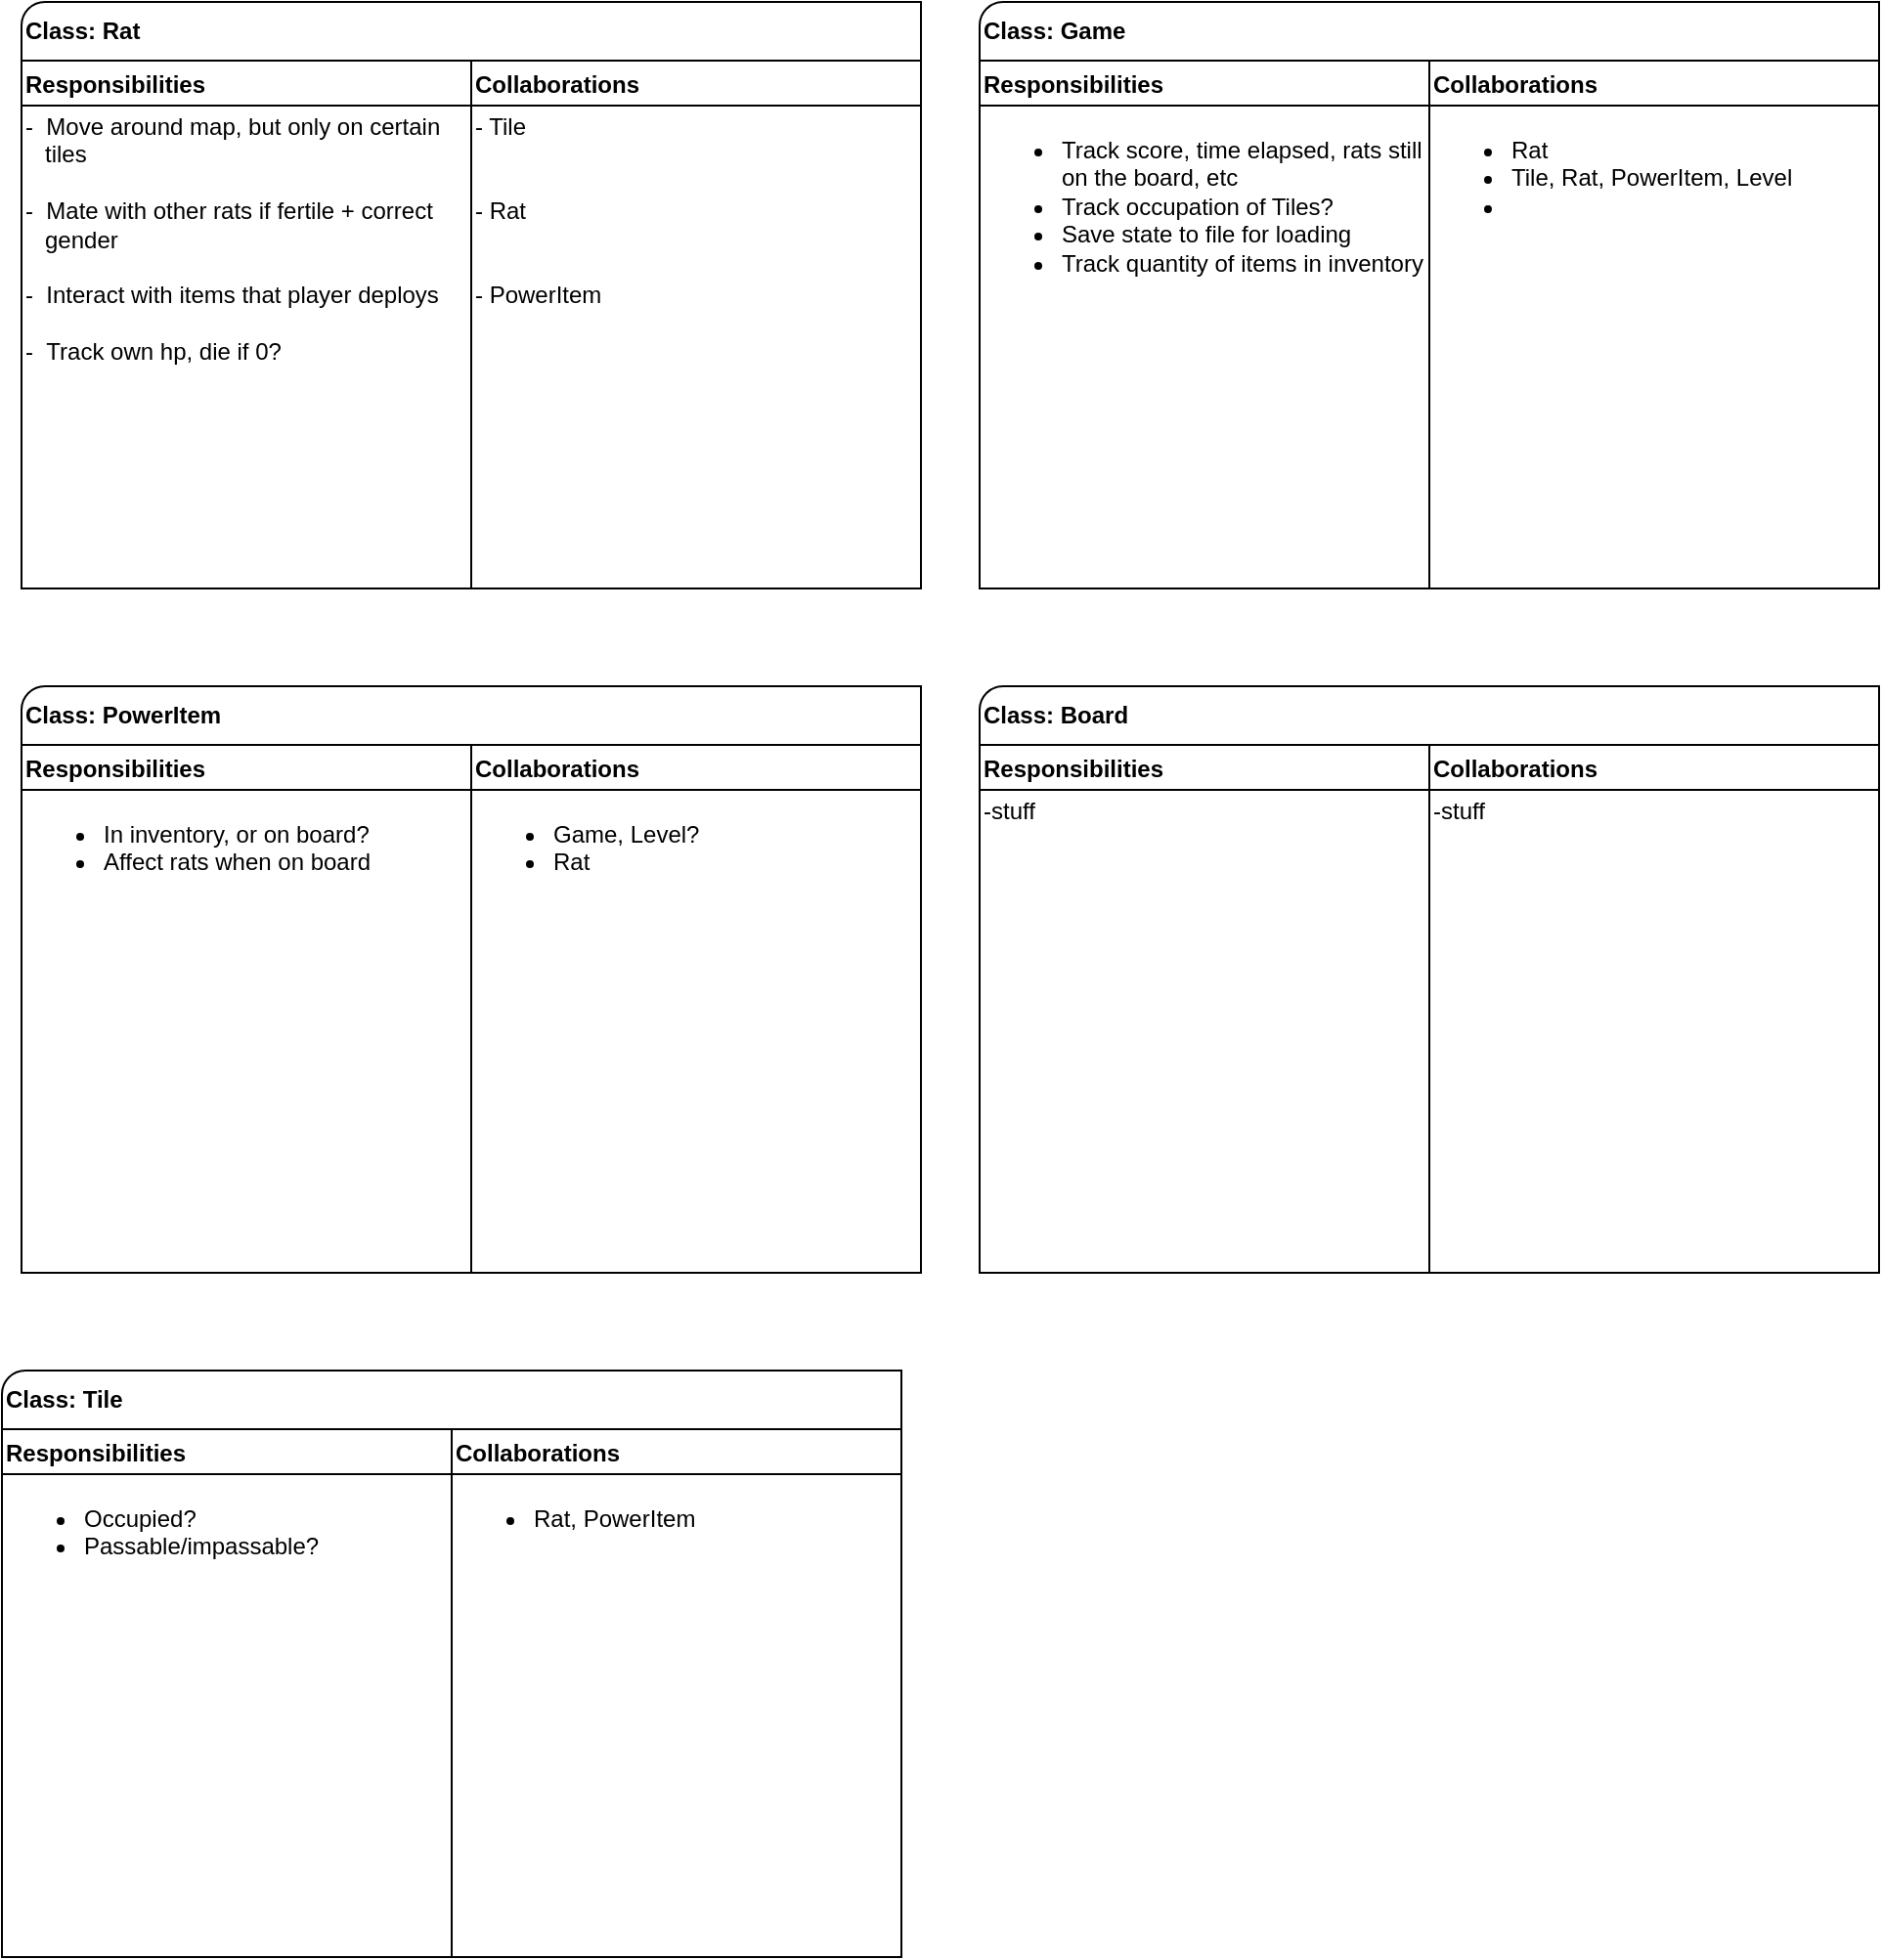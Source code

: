 <mxfile version="15.5.3" type="github">
  <diagram id="zpcQQFXpKKOXDBpBT5Iq" name="Page-1">
    <mxGraphModel dx="1324" dy="1011" grid="1" gridSize="10" guides="1" tooltips="1" connect="1" arrows="1" fold="1" page="1" pageScale="1" pageWidth="827" pageHeight="1169" math="0" shadow="0">
      <root>
        <mxCell id="0" />
        <mxCell id="1" parent="0" />
        <mxCell id="c7Za7BFch5kh-YGNbLE7-1" value="" style="group" vertex="1" connectable="0" parent="1">
          <mxGeometry x="70" y="60" width="460" height="300" as="geometry" />
        </mxCell>
        <mxCell id="aV5-zZEt5HdxQ8EFgEAb-17" value="Responsibilities" style="swimlane;align=left;" parent="c7Za7BFch5kh-YGNbLE7-1" vertex="1">
          <mxGeometry y="30" width="230" height="270.0" as="geometry" />
        </mxCell>
        <mxCell id="c7Za7BFch5kh-YGNbLE7-19" value="- &amp;nbsp;Move around map, but only on certain&lt;br&gt;&amp;nbsp; &amp;nbsp;tiles&lt;br&gt;&lt;br&gt;- &amp;nbsp;Mate with other rats if fertile + correct&lt;br&gt;&amp;nbsp; &amp;nbsp;gender&lt;br&gt;&lt;br&gt;- &amp;nbsp;Interact with items that player deploys&lt;br&gt;&lt;br&gt;- &amp;nbsp;Track own hp, die if 0?" style="text;html=1;strokeColor=none;fillColor=none;align=left;verticalAlign=top;whiteSpace=wrap;rounded=0;labelPosition=center;verticalLabelPosition=middle;" vertex="1" parent="aV5-zZEt5HdxQ8EFgEAb-17">
          <mxGeometry y="20" width="230" height="250" as="geometry" />
        </mxCell>
        <mxCell id="aV5-zZEt5HdxQ8EFgEAb-18" value="Collaborations" style="swimlane;align=left;" parent="c7Za7BFch5kh-YGNbLE7-1" vertex="1">
          <mxGeometry x="230" y="30" width="230" height="270.0" as="geometry" />
        </mxCell>
        <mxCell id="c7Za7BFch5kh-YGNbLE7-22" value="- Tile&lt;br&gt;&lt;br&gt;&lt;br&gt;- Rat&lt;br&gt;&lt;br&gt;&lt;br&gt;- PowerItem" style="text;html=1;strokeColor=none;fillColor=none;align=left;verticalAlign=top;whiteSpace=wrap;rounded=0;" vertex="1" parent="aV5-zZEt5HdxQ8EFgEAb-18">
          <mxGeometry y="20" width="230" height="250" as="geometry" />
        </mxCell>
        <mxCell id="aV5-zZEt5HdxQ8EFgEAb-22" value="&lt;b&gt;Class: Rat&lt;/b&gt;" style="verticalLabelPosition=middle;verticalAlign=middle;html=1;shape=mxgraph.basic.corner_round_rect;dx=6;labelPosition=center;align=left;" parent="c7Za7BFch5kh-YGNbLE7-1" vertex="1">
          <mxGeometry width="460" height="30" as="geometry" />
        </mxCell>
        <mxCell id="c7Za7BFch5kh-YGNbLE7-2" value="" style="group" vertex="1" connectable="0" parent="1">
          <mxGeometry x="70" y="410" width="460" height="300.0" as="geometry" />
        </mxCell>
        <mxCell id="c7Za7BFch5kh-YGNbLE7-3" value="Responsibilities" style="swimlane;align=left;" vertex="1" parent="c7Za7BFch5kh-YGNbLE7-2">
          <mxGeometry y="30" width="460" height="270.0" as="geometry" />
        </mxCell>
        <mxCell id="c7Za7BFch5kh-YGNbLE7-27" value="&lt;ul&gt;&lt;li&gt;In inventory, or on board?&lt;/li&gt;&lt;li&gt;Affect rats when on board&lt;/li&gt;&lt;/ul&gt;" style="text;html=1;strokeColor=none;fillColor=none;align=left;verticalAlign=top;whiteSpace=wrap;rounded=0;labelPosition=center;verticalLabelPosition=middle;" vertex="1" parent="c7Za7BFch5kh-YGNbLE7-3">
          <mxGeometry y="20" width="230" height="250" as="geometry" />
        </mxCell>
        <mxCell id="c7Za7BFch5kh-YGNbLE7-28" value="&lt;ul&gt;&lt;li&gt;Game, Level?&lt;br&gt;&lt;/li&gt;&lt;li&gt;Rat&lt;/li&gt;&lt;/ul&gt;" style="text;html=1;strokeColor=none;fillColor=none;align=left;verticalAlign=top;whiteSpace=wrap;rounded=0;" vertex="1" parent="c7Za7BFch5kh-YGNbLE7-3">
          <mxGeometry x="230" y="20" width="230" height="250" as="geometry" />
        </mxCell>
        <mxCell id="c7Za7BFch5kh-YGNbLE7-4" value="Collaborations" style="swimlane;align=left;" vertex="1" parent="c7Za7BFch5kh-YGNbLE7-2">
          <mxGeometry x="230" y="30" width="230" height="270.0" as="geometry" />
        </mxCell>
        <mxCell id="c7Za7BFch5kh-YGNbLE7-5" value="&lt;b&gt;Class: PowerItem&lt;/b&gt;" style="verticalLabelPosition=middle;verticalAlign=middle;html=1;shape=mxgraph.basic.corner_round_rect;dx=6;labelPosition=center;align=left;" vertex="1" parent="c7Za7BFch5kh-YGNbLE7-2">
          <mxGeometry width="460" height="30" as="geometry" />
        </mxCell>
        <mxCell id="c7Za7BFch5kh-YGNbLE7-6" value="" style="group" vertex="1" connectable="0" parent="1">
          <mxGeometry x="60" y="760" width="460" height="300.0" as="geometry" />
        </mxCell>
        <mxCell id="c7Za7BFch5kh-YGNbLE7-7" value="Responsibilities" style="swimlane;align=left;" vertex="1" parent="c7Za7BFch5kh-YGNbLE7-6">
          <mxGeometry y="30" width="460" height="270.0" as="geometry" />
        </mxCell>
        <mxCell id="c7Za7BFch5kh-YGNbLE7-31" value="&lt;ul&gt;&lt;li&gt;Occupied?&lt;br&gt;&lt;/li&gt;&lt;li&gt;Passable/impassable?&lt;/li&gt;&lt;/ul&gt;" style="text;html=1;strokeColor=none;fillColor=none;align=left;verticalAlign=top;whiteSpace=wrap;rounded=0;labelPosition=center;verticalLabelPosition=middle;" vertex="1" parent="c7Za7BFch5kh-YGNbLE7-7">
          <mxGeometry y="20" width="230" height="250" as="geometry" />
        </mxCell>
        <mxCell id="c7Za7BFch5kh-YGNbLE7-32" value="&lt;ul&gt;&lt;li&gt;Rat, PowerItem&lt;br&gt;&lt;/li&gt;&lt;/ul&gt;" style="text;html=1;strokeColor=none;fillColor=none;align=left;verticalAlign=top;whiteSpace=wrap;rounded=0;" vertex="1" parent="c7Za7BFch5kh-YGNbLE7-7">
          <mxGeometry x="230" y="20" width="230" height="250" as="geometry" />
        </mxCell>
        <mxCell id="c7Za7BFch5kh-YGNbLE7-8" value="Collaborations" style="swimlane;align=left;" vertex="1" parent="c7Za7BFch5kh-YGNbLE7-6">
          <mxGeometry x="230" y="30" width="230" height="270.0" as="geometry" />
        </mxCell>
        <mxCell id="c7Za7BFch5kh-YGNbLE7-9" value="&lt;b&gt;Class: Tile&lt;/b&gt;&lt;span style=&quot;color: rgba(0 , 0 , 0 , 0) ; font-family: monospace ; font-size: 0px&quot;&gt;%3CmxGraphModel%3E%3Croot%3E%3CmxCell%20id%3D%220%22%2F%3E%3CmxCell%20id%3D%221%22%20parent%3D%220%22%2F%3E%3CmxCell%20id%3D%222%22%20value%3D%22%22%20style%3D%22group%22%20vertex%3D%221%22%20connectable%3D%220%22%20parent%3D%221%22%3E%3CmxGeometry%20x%3D%2270%22%20y%3D%2260%22%20width%3D%22460%22%20height%3D%22300%22%20as%3D%22geometry%22%2F%3E%3C%2FmxCell%3E%3CmxCell%20id%3D%223%22%20value%3D%22Responsibilities%22%20style%3D%22swimlane%3Balign%3Dleft%3B%22%20vertex%3D%221%22%20parent%3D%222%22%3E%3CmxGeometry%20y%3D%2230%22%20width%3D%22230%22%20height%3D%22270.0%22%20as%3D%22geometry%22%2F%3E%3C%2FmxCell%3E%3CmxCell%20id%3D%224%22%20value%3D%22Collaborations%22%20style%3D%22swimlane%3Balign%3Dleft%3B%22%20vertex%3D%221%22%20parent%3D%222%22%3E%3CmxGeometry%20x%3D%22230%22%20y%3D%2230%22%20width%3D%22230%22%20height%3D%22270.0%22%20as%3D%22geometry%22%2F%3E%3C%2FmxCell%3E%3CmxCell%20id%3D%225%22%20value%3D%22%26lt%3Bb%26gt%3BClass%3A%26lt%3B%2Fb%26gt%3B%22%20style%3D%22verticalLabelPosition%3Dmiddle%3BverticalAlign%3Dmiddle%3Bhtml%3D1%3Bshape%3Dmxgraph.basic.corner_round_rect%3Bdx%3D6%3BlabelPosition%3Dcenter%3Balign%3Dleft%3B%22%20vertex%3D%221%22%20parent%3D%222%22%3E%3CmxGeometry%20width%3D%22460%22%20height%3D%2230%22%20as%3D%22geometry%22%2F%3E%3C%2FmxCell%3E%3C%2Froot%3E%3C%2FmxGraphModel%3E&lt;/span&gt;" style="verticalLabelPosition=middle;verticalAlign=middle;html=1;shape=mxgraph.basic.corner_round_rect;dx=6;labelPosition=center;align=left;" vertex="1" parent="c7Za7BFch5kh-YGNbLE7-6">
          <mxGeometry width="460" height="30" as="geometry" />
        </mxCell>
        <mxCell id="c7Za7BFch5kh-YGNbLE7-10" value="" style="group" vertex="1" connectable="0" parent="1">
          <mxGeometry x="560" y="60" width="460" height="300" as="geometry" />
        </mxCell>
        <mxCell id="c7Za7BFch5kh-YGNbLE7-11" value="Responsibilities" style="swimlane;align=left;" vertex="1" parent="c7Za7BFch5kh-YGNbLE7-10">
          <mxGeometry y="30" width="230" height="270.0" as="geometry" />
        </mxCell>
        <mxCell id="c7Za7BFch5kh-YGNbLE7-12" value="Collaborations" style="swimlane;align=left;" vertex="1" parent="c7Za7BFch5kh-YGNbLE7-10">
          <mxGeometry x="230" y="30" width="230" height="270.0" as="geometry" />
        </mxCell>
        <mxCell id="c7Za7BFch5kh-YGNbLE7-23" value="&lt;ul&gt;&lt;li&gt;Track score, time elapsed, rats still on the board, etc&lt;/li&gt;&lt;li&gt;Track occupation of Tiles?&lt;/li&gt;&lt;li&gt;Save state to file for loading&lt;/li&gt;&lt;li&gt;Track quantity of items in inventory&lt;/li&gt;&lt;/ul&gt;" style="text;html=1;strokeColor=none;fillColor=none;align=left;verticalAlign=top;whiteSpace=wrap;rounded=0;labelPosition=center;verticalLabelPosition=middle;" vertex="1" parent="c7Za7BFch5kh-YGNbLE7-12">
          <mxGeometry x="-230" y="20" width="230" height="250" as="geometry" />
        </mxCell>
        <mxCell id="c7Za7BFch5kh-YGNbLE7-24" value="&lt;ul&gt;&lt;li&gt;Rat&lt;/li&gt;&lt;li&gt;Tile, Rat, PowerItem, Level&lt;br&gt;&lt;/li&gt;&lt;li&gt;&lt;br&gt;&lt;/li&gt;&lt;/ul&gt;" style="text;html=1;strokeColor=none;fillColor=none;align=left;verticalAlign=top;whiteSpace=wrap;rounded=0;" vertex="1" parent="c7Za7BFch5kh-YGNbLE7-12">
          <mxGeometry y="20" width="230" height="250" as="geometry" />
        </mxCell>
        <mxCell id="c7Za7BFch5kh-YGNbLE7-13" value="&lt;b&gt;Class: Game&lt;/b&gt;" style="verticalLabelPosition=middle;verticalAlign=middle;html=1;shape=mxgraph.basic.corner_round_rect;dx=6;labelPosition=center;align=left;" vertex="1" parent="c7Za7BFch5kh-YGNbLE7-10">
          <mxGeometry width="460" height="30" as="geometry" />
        </mxCell>
        <mxCell id="c7Za7BFch5kh-YGNbLE7-14" value="" style="group" vertex="1" connectable="0" parent="1">
          <mxGeometry x="560" y="410" width="460" height="300.0" as="geometry" />
        </mxCell>
        <mxCell id="c7Za7BFch5kh-YGNbLE7-15" value="Responsibilities" style="swimlane;align=left;" vertex="1" parent="c7Za7BFch5kh-YGNbLE7-14">
          <mxGeometry y="30" width="460" height="270.0" as="geometry" />
        </mxCell>
        <mxCell id="c7Za7BFch5kh-YGNbLE7-29" value="-stuff" style="text;html=1;strokeColor=none;fillColor=none;align=left;verticalAlign=top;whiteSpace=wrap;rounded=0;labelPosition=center;verticalLabelPosition=middle;" vertex="1" parent="c7Za7BFch5kh-YGNbLE7-15">
          <mxGeometry y="20" width="230" height="250" as="geometry" />
        </mxCell>
        <mxCell id="c7Za7BFch5kh-YGNbLE7-30" value="-stuff" style="text;html=1;strokeColor=none;fillColor=none;align=left;verticalAlign=top;whiteSpace=wrap;rounded=0;" vertex="1" parent="c7Za7BFch5kh-YGNbLE7-15">
          <mxGeometry x="230" y="20" width="230" height="250" as="geometry" />
        </mxCell>
        <mxCell id="c7Za7BFch5kh-YGNbLE7-16" value="Collaborations" style="swimlane;align=left;" vertex="1" parent="c7Za7BFch5kh-YGNbLE7-14">
          <mxGeometry x="230" y="30" width="230" height="270.0" as="geometry" />
        </mxCell>
        <mxCell id="c7Za7BFch5kh-YGNbLE7-17" value="&lt;b&gt;Class: Board&lt;/b&gt;" style="verticalLabelPosition=middle;verticalAlign=middle;html=1;shape=mxgraph.basic.corner_round_rect;dx=6;labelPosition=center;align=left;" vertex="1" parent="c7Za7BFch5kh-YGNbLE7-14">
          <mxGeometry width="460" height="30" as="geometry" />
        </mxCell>
      </root>
    </mxGraphModel>
  </diagram>
</mxfile>
